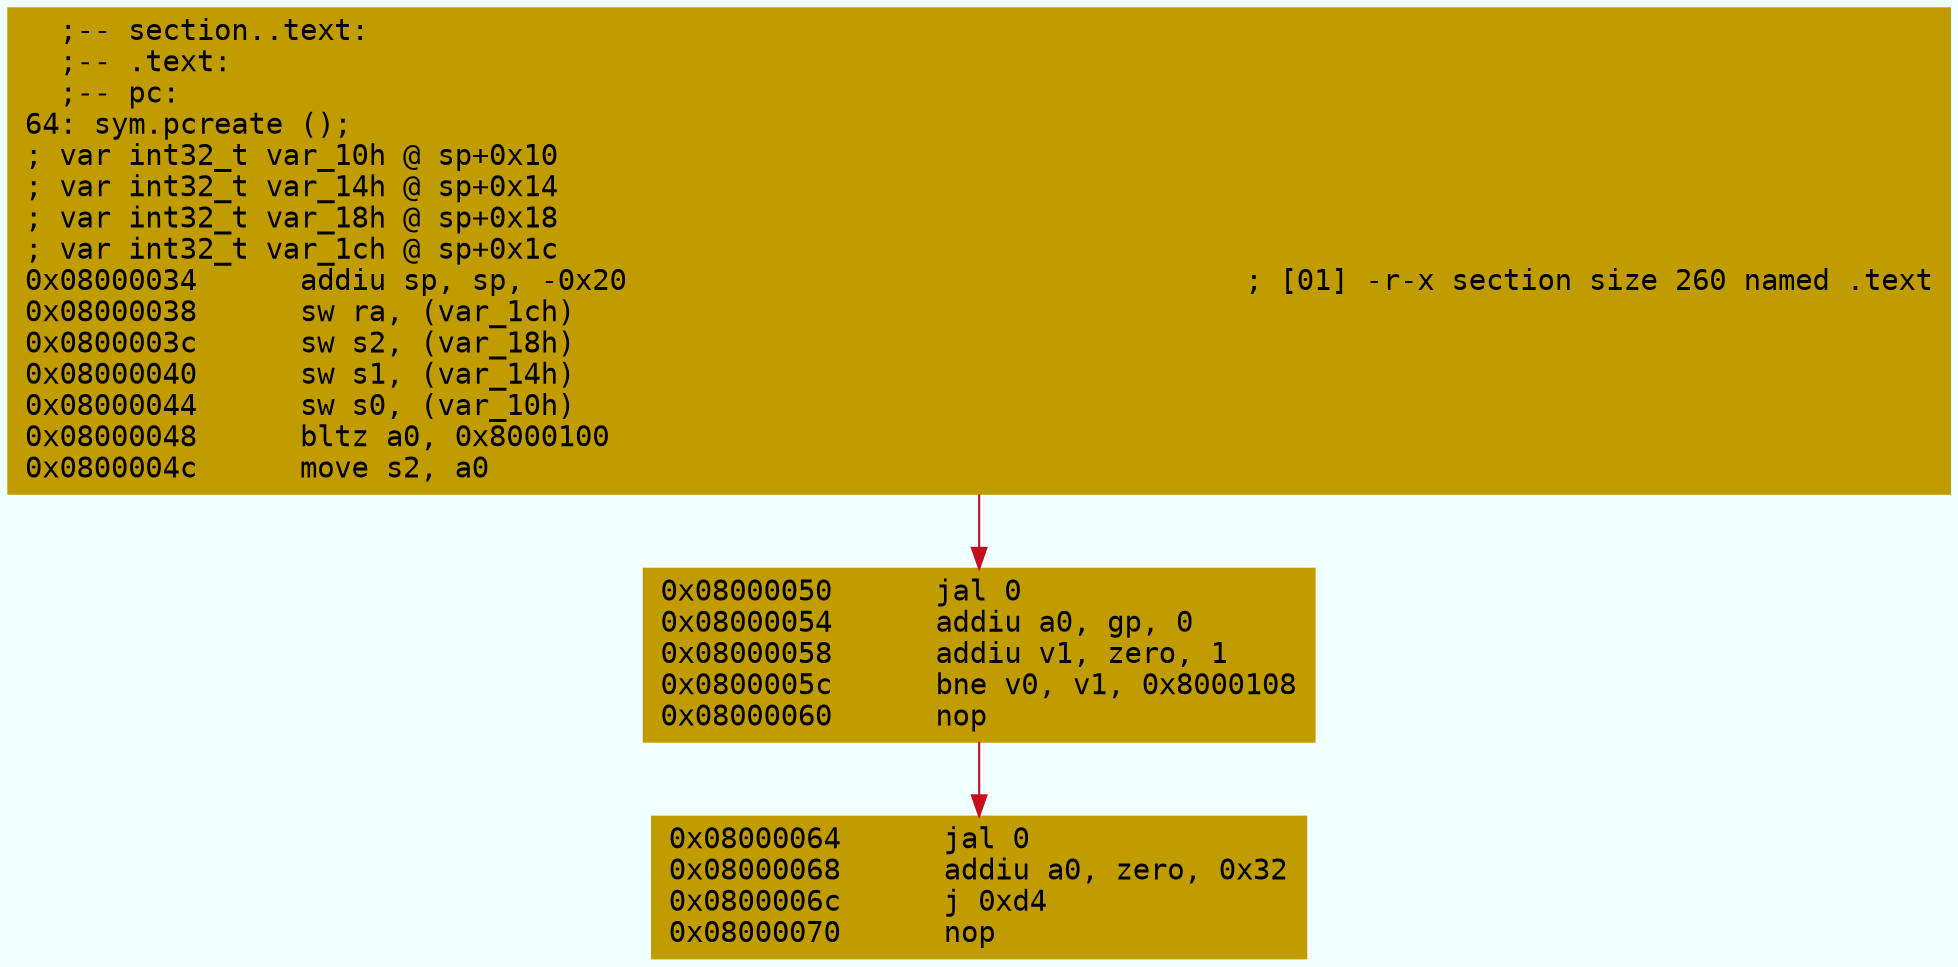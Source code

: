 digraph code {
	graph [bgcolor=azure fontsize=8 fontname="Courier" splines="ortho"];
	node [fillcolor=gray style=filled shape=box];
	edge [arrowhead="normal"];
	"0x08000034" [URL="sym.pcreate/0x08000034", fillcolor="#c19c00",color="#c19c00", fontname="Courier",label="  ;-- section..text:\l  ;-- .text:\l  ;-- pc:\l64: sym.pcreate ();\l; var int32_t var_10h @ sp+0x10\l; var int32_t var_14h @ sp+0x14\l; var int32_t var_18h @ sp+0x18\l; var int32_t var_1ch @ sp+0x1c\l0x08000034      addiu sp, sp, -0x20                                    ; [01] -r-x section size 260 named .text\l0x08000038      sw ra, (var_1ch)\l0x0800003c      sw s2, (var_18h)\l0x08000040      sw s1, (var_14h)\l0x08000044      sw s0, (var_10h)\l0x08000048      bltz a0, 0x8000100\l0x0800004c      move s2, a0\l"]
	"0x08000050" [URL="sym.pcreate/0x08000050", fillcolor="#c19c00",color="#c19c00", fontname="Courier",label="0x08000050      jal 0\l0x08000054      addiu a0, gp, 0\l0x08000058      addiu v1, zero, 1\l0x0800005c      bne v0, v1, 0x8000108\l0x08000060      nop\l"]
	"0x08000064" [URL="sym.pcreate/0x08000064", fillcolor="#c19c00",color="#c19c00", fontname="Courier",label="0x08000064      jal 0\l0x08000068      addiu a0, zero, 0x32\l0x0800006c      j 0xd4\l0x08000070      nop\l"]
        "0x08000034" -> "0x08000050" [color="#c50f1f"];
        "0x08000050" -> "0x08000064" [color="#c50f1f"];
}
